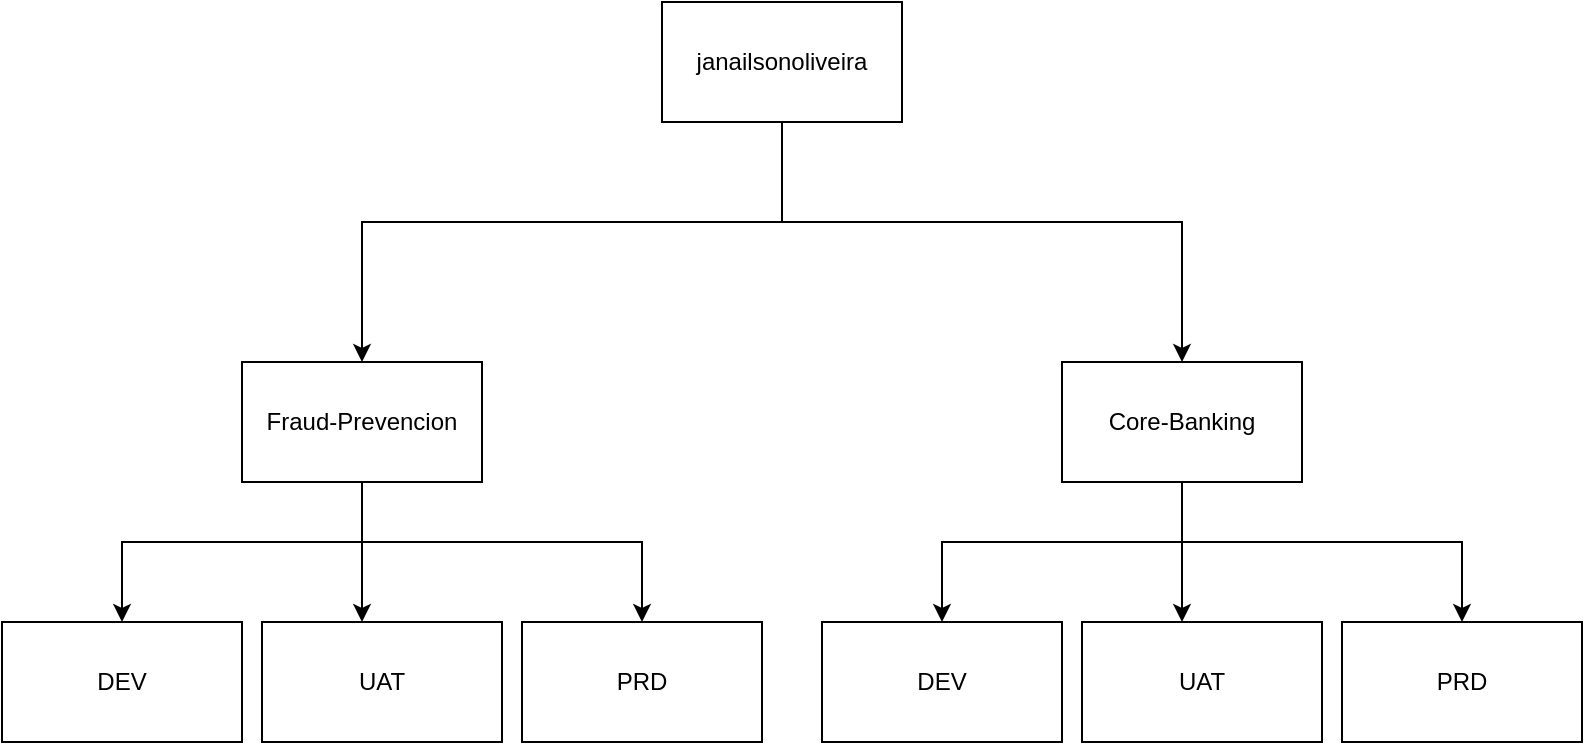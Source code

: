 <mxfile version="20.6.0" type="github">
  <diagram id="LXt4HJt4Rn2EkXuRgeRG" name="Página-1">
    <mxGraphModel dx="1422" dy="794" grid="1" gridSize="10" guides="1" tooltips="1" connect="1" arrows="1" fold="1" page="1" pageScale="1" pageWidth="1169" pageHeight="827" math="0" shadow="0">
      <root>
        <mxCell id="0" />
        <mxCell id="1" parent="0" />
        <mxCell id="h71Z8wTvO6E4fglZK8Wx-3" style="edgeStyle=orthogonalEdgeStyle;rounded=0;orthogonalLoop=1;jettySize=auto;html=1;entryX=0.5;entryY=0;entryDx=0;entryDy=0;" edge="1" parent="1" source="h71Z8wTvO6E4fglZK8Wx-1" target="h71Z8wTvO6E4fglZK8Wx-8">
          <mxGeometry relative="1" as="geometry">
            <mxPoint x="450" y="320" as="targetPoint" />
            <Array as="points">
              <mxPoint x="660" y="270" />
              <mxPoint x="450" y="270" />
            </Array>
          </mxGeometry>
        </mxCell>
        <mxCell id="h71Z8wTvO6E4fglZK8Wx-21" style="edgeStyle=orthogonalEdgeStyle;rounded=0;orthogonalLoop=1;jettySize=auto;html=1;entryX=0.5;entryY=0;entryDx=0;entryDy=0;" edge="1" parent="1" source="h71Z8wTvO6E4fglZK8Wx-1" target="h71Z8wTvO6E4fglZK8Wx-20">
          <mxGeometry relative="1" as="geometry">
            <Array as="points">
              <mxPoint x="660" y="270" />
              <mxPoint x="860" y="270" />
            </Array>
          </mxGeometry>
        </mxCell>
        <mxCell id="h71Z8wTvO6E4fglZK8Wx-1" value="janailsonoliveira" style="rounded=0;whiteSpace=wrap;html=1;" vertex="1" parent="1">
          <mxGeometry x="600" y="160" width="120" height="60" as="geometry" />
        </mxCell>
        <mxCell id="h71Z8wTvO6E4fglZK8Wx-7" style="edgeStyle=orthogonalEdgeStyle;rounded=0;orthogonalLoop=1;jettySize=auto;html=1;" edge="1" parent="1" target="h71Z8wTvO6E4fglZK8Wx-4">
          <mxGeometry relative="1" as="geometry">
            <mxPoint x="450" y="380" as="sourcePoint" />
            <Array as="points">
              <mxPoint x="450" y="430" />
              <mxPoint x="330" y="430" />
            </Array>
          </mxGeometry>
        </mxCell>
        <mxCell id="h71Z8wTvO6E4fglZK8Wx-4" value="DEV" style="rounded=0;whiteSpace=wrap;html=1;" vertex="1" parent="1">
          <mxGeometry x="270" y="470" width="120" height="60" as="geometry" />
        </mxCell>
        <mxCell id="h71Z8wTvO6E4fglZK8Wx-5" value="UAT" style="rounded=0;whiteSpace=wrap;html=1;" vertex="1" parent="1">
          <mxGeometry x="400" y="470" width="120" height="60" as="geometry" />
        </mxCell>
        <mxCell id="h71Z8wTvO6E4fglZK8Wx-6" value="PRD" style="rounded=0;whiteSpace=wrap;html=1;" vertex="1" parent="1">
          <mxGeometry x="530" y="470" width="120" height="60" as="geometry" />
        </mxCell>
        <mxCell id="h71Z8wTvO6E4fglZK8Wx-11" style="edgeStyle=orthogonalEdgeStyle;rounded=0;orthogonalLoop=1;jettySize=auto;html=1;" edge="1" parent="1" source="h71Z8wTvO6E4fglZK8Wx-8" target="h71Z8wTvO6E4fglZK8Wx-5">
          <mxGeometry relative="1" as="geometry">
            <Array as="points">
              <mxPoint x="450" y="450" />
              <mxPoint x="450" y="450" />
            </Array>
          </mxGeometry>
        </mxCell>
        <mxCell id="h71Z8wTvO6E4fglZK8Wx-13" style="edgeStyle=orthogonalEdgeStyle;rounded=0;orthogonalLoop=1;jettySize=auto;html=1;entryX=0.5;entryY=0;entryDx=0;entryDy=0;" edge="1" parent="1" source="h71Z8wTvO6E4fglZK8Wx-8" target="h71Z8wTvO6E4fglZK8Wx-6">
          <mxGeometry relative="1" as="geometry">
            <mxPoint x="590" y="440" as="targetPoint" />
            <Array as="points">
              <mxPoint x="450" y="430" />
              <mxPoint x="590" y="430" />
            </Array>
          </mxGeometry>
        </mxCell>
        <mxCell id="h71Z8wTvO6E4fglZK8Wx-8" value="Fraud-Prevencion" style="rounded=0;whiteSpace=wrap;html=1;" vertex="1" parent="1">
          <mxGeometry x="390" y="340" width="120" height="60" as="geometry" />
        </mxCell>
        <mxCell id="h71Z8wTvO6E4fglZK8Wx-14" style="edgeStyle=orthogonalEdgeStyle;rounded=0;orthogonalLoop=1;jettySize=auto;html=1;" edge="1" parent="1" target="h71Z8wTvO6E4fglZK8Wx-15">
          <mxGeometry relative="1" as="geometry">
            <mxPoint x="860" y="380" as="sourcePoint" />
            <Array as="points">
              <mxPoint x="860" y="430" />
              <mxPoint x="740" y="430" />
            </Array>
          </mxGeometry>
        </mxCell>
        <mxCell id="h71Z8wTvO6E4fglZK8Wx-15" value="DEV" style="rounded=0;whiteSpace=wrap;html=1;" vertex="1" parent="1">
          <mxGeometry x="680" y="470" width="120" height="60" as="geometry" />
        </mxCell>
        <mxCell id="h71Z8wTvO6E4fglZK8Wx-16" value="UAT" style="rounded=0;whiteSpace=wrap;html=1;" vertex="1" parent="1">
          <mxGeometry x="810" y="470" width="120" height="60" as="geometry" />
        </mxCell>
        <mxCell id="h71Z8wTvO6E4fglZK8Wx-17" value="PRD" style="rounded=0;whiteSpace=wrap;html=1;" vertex="1" parent="1">
          <mxGeometry x="940" y="470" width="120" height="60" as="geometry" />
        </mxCell>
        <mxCell id="h71Z8wTvO6E4fglZK8Wx-18" style="edgeStyle=orthogonalEdgeStyle;rounded=0;orthogonalLoop=1;jettySize=auto;html=1;" edge="1" parent="1" source="h71Z8wTvO6E4fglZK8Wx-20" target="h71Z8wTvO6E4fglZK8Wx-16">
          <mxGeometry relative="1" as="geometry">
            <Array as="points">
              <mxPoint x="860" y="450" />
              <mxPoint x="860" y="450" />
            </Array>
          </mxGeometry>
        </mxCell>
        <mxCell id="h71Z8wTvO6E4fglZK8Wx-19" style="edgeStyle=orthogonalEdgeStyle;rounded=0;orthogonalLoop=1;jettySize=auto;html=1;entryX=0.5;entryY=0;entryDx=0;entryDy=0;" edge="1" parent="1" source="h71Z8wTvO6E4fglZK8Wx-20" target="h71Z8wTvO6E4fglZK8Wx-17">
          <mxGeometry relative="1" as="geometry">
            <mxPoint x="1000" y="440" as="targetPoint" />
            <Array as="points">
              <mxPoint x="860" y="430" />
              <mxPoint x="1000" y="430" />
            </Array>
          </mxGeometry>
        </mxCell>
        <mxCell id="h71Z8wTvO6E4fglZK8Wx-20" value="Core-Banking" style="rounded=0;whiteSpace=wrap;html=1;" vertex="1" parent="1">
          <mxGeometry x="800" y="340" width="120" height="60" as="geometry" />
        </mxCell>
      </root>
    </mxGraphModel>
  </diagram>
</mxfile>

